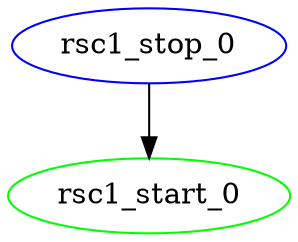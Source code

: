 digraph "g" {
	size = "30,30"
"rsc1_stop_0" [ color="blue" ]
"rsc1_start_0" [ color="green" ]
"rsc1_stop_0" -> "rsc1_start_0"
}

